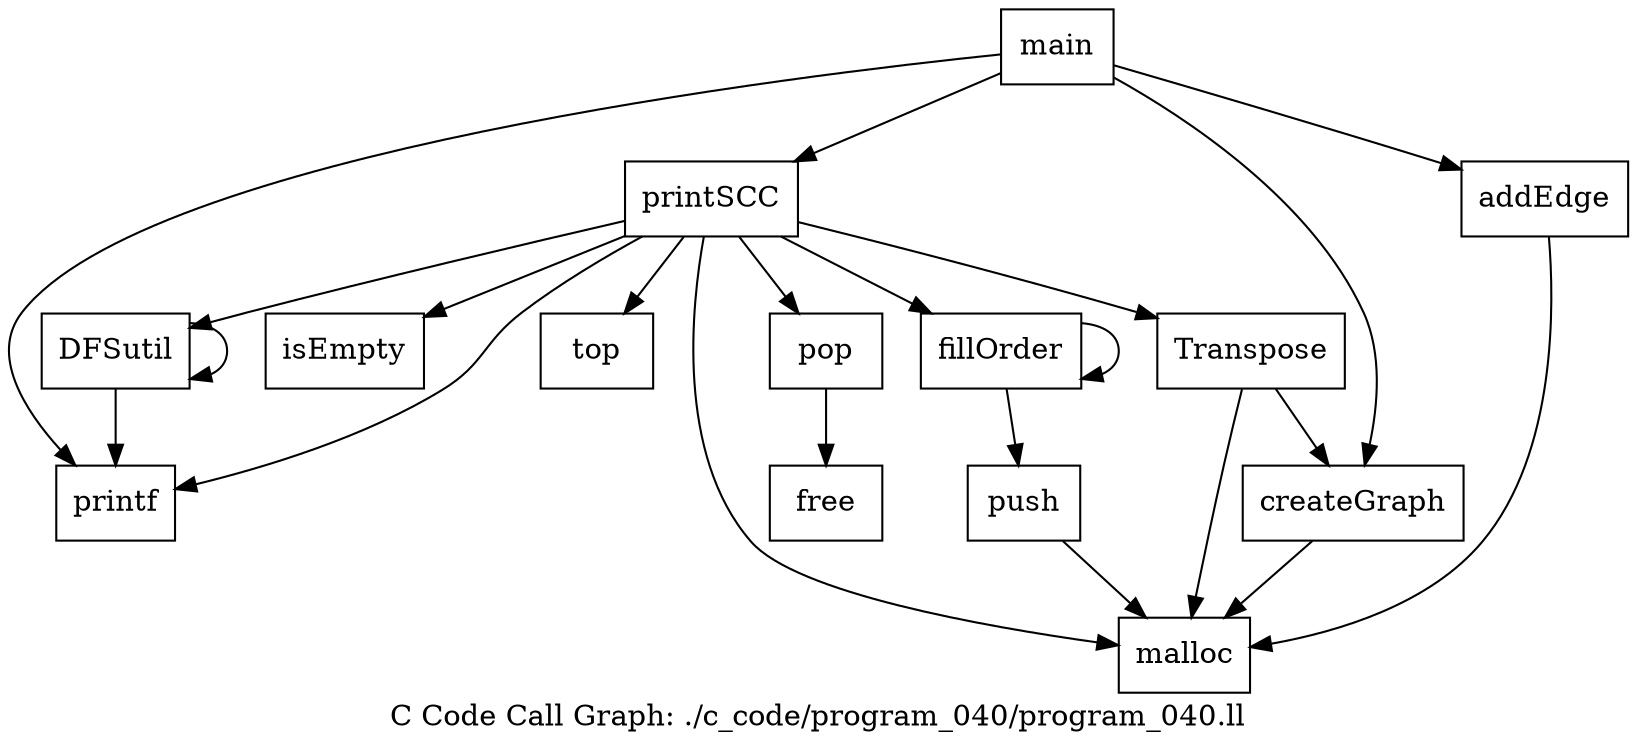 digraph "C Code Call Graph: ./c_code/program_040/program_040.ll" {
	label="C Code Call Graph: ./c_code/program_040/program_040.ll";

	Node0x55aaf72c4070 [shape=record,label="{top}"];
	Node0x55aaf72c0da0 [shape=record,label="{pop}"];
	Node0x55aaf72c0da0 -> Node0x55aaf72d0bb0;
	Node0x55aaf72d0bb0 [shape=record,label="{free}"];
	Node0x55aaf72d9830 [shape=record,label="{isEmpty}"];
	Node0x55aaf72de740 [shape=record,label="{push}"];
	Node0x55aaf72de740 -> Node0x55aaf72de910;
	Node0x55aaf72de910 [shape=record,label="{malloc}"];
	Node0x55aaf72de990 [shape=record,label="{createGraph}"];
	Node0x55aaf72de990 -> Node0x55aaf72de910;
	Node0x55aaf72dea40 [shape=record,label="{addEdge}"];
	Node0x55aaf72dea40 -> Node0x55aaf72de910;
	Node0x55aaf72deac0 [shape=record,label="{Transpose}"];
	Node0x55aaf72deac0 -> Node0x55aaf72de990;
	Node0x55aaf72deac0 -> Node0x55aaf72de910;
	Node0x55aaf72dee00 [shape=record,label="{DFSutil}"];
	Node0x55aaf72dee00 -> Node0x55aaf72dee80;
	Node0x55aaf72dee00 -> Node0x55aaf72dee00;
	Node0x55aaf72dee80 [shape=record,label="{printf}"];
	Node0x55aaf72def00 [shape=record,label="{fillOrder}"];
	Node0x55aaf72def00 -> Node0x55aaf72def00;
	Node0x55aaf72def00 -> Node0x55aaf72de740;
	Node0x55aaf72defb0 [shape=record,label="{printSCC}"];
	Node0x55aaf72defb0 -> Node0x55aaf72de910;
	Node0x55aaf72defb0 -> Node0x55aaf72def00;
	Node0x55aaf72defb0 -> Node0x55aaf72deac0;
	Node0x55aaf72defb0 -> Node0x55aaf72d9830;
	Node0x55aaf72defb0 -> Node0x55aaf72c4070;
	Node0x55aaf72defb0 -> Node0x55aaf72c0da0;
	Node0x55aaf72defb0 -> Node0x55aaf72dee00;
	Node0x55aaf72defb0 -> Node0x55aaf72dee80;
	Node0x55aaf72df030 [shape=record,label="{main}"];
	Node0x55aaf72df030 -> Node0x55aaf72de990;
	Node0x55aaf72df030 -> Node0x55aaf72dea40;
	Node0x55aaf72df030 -> Node0x55aaf72defb0;
	Node0x55aaf72df030 -> Node0x55aaf72dee80;
}
